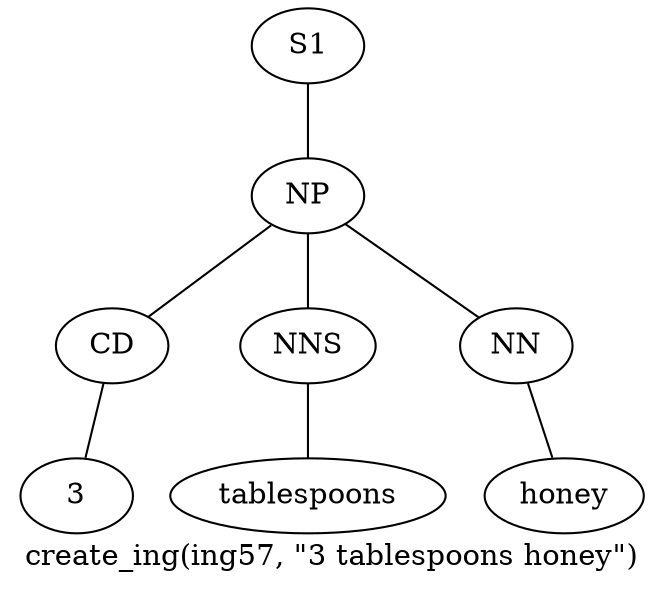 graph SyntaxGraph {
	label = "create_ing(ing57, \"3 tablespoons honey\")";
	Node0 [label="S1"];
	Node1 [label="NP"];
	Node2 [label="CD"];
	Node3 [label="3"];
	Node4 [label="NNS"];
	Node5 [label="tablespoons"];
	Node6 [label="NN"];
	Node7 [label="honey"];

	Node0 -- Node1;
	Node1 -- Node2;
	Node1 -- Node4;
	Node1 -- Node6;
	Node2 -- Node3;
	Node4 -- Node5;
	Node6 -- Node7;
}